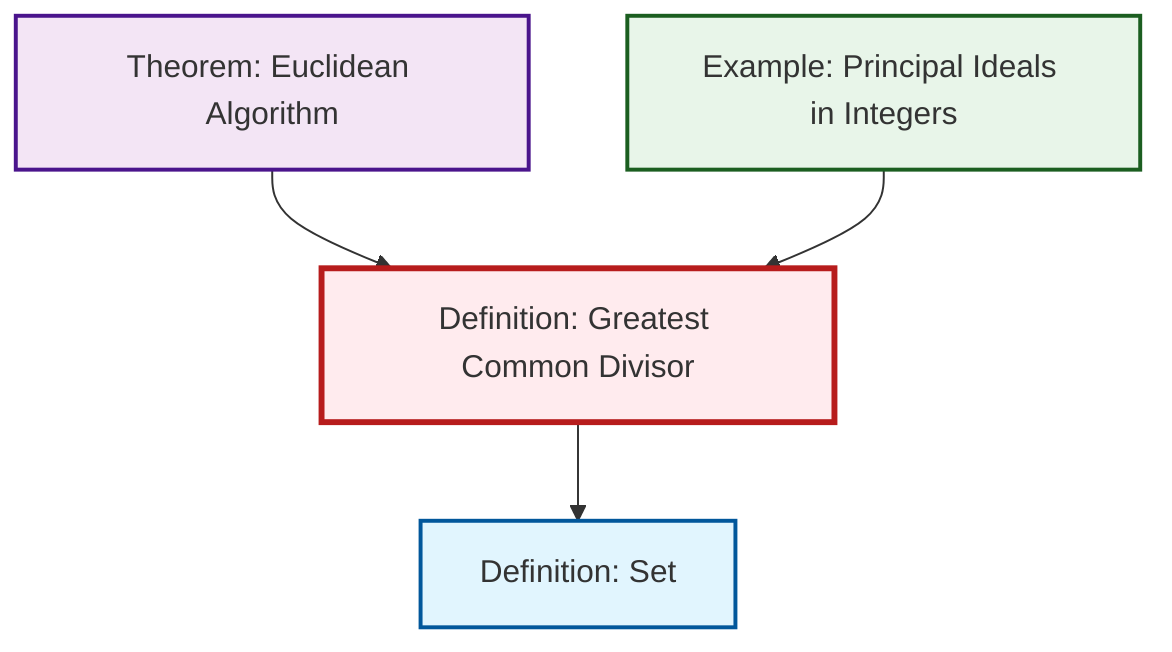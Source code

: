 graph TD
    classDef definition fill:#e1f5fe,stroke:#01579b,stroke-width:2px
    classDef theorem fill:#f3e5f5,stroke:#4a148c,stroke-width:2px
    classDef axiom fill:#fff3e0,stroke:#e65100,stroke-width:2px
    classDef example fill:#e8f5e9,stroke:#1b5e20,stroke-width:2px
    classDef current fill:#ffebee,stroke:#b71c1c,stroke-width:3px
    ex-principal-ideal["Example: Principal Ideals in Integers"]:::example
    thm-euclidean-algorithm["Theorem: Euclidean Algorithm"]:::theorem
    def-set["Definition: Set"]:::definition
    def-gcd["Definition: Greatest Common Divisor"]:::definition
    def-gcd --> def-set
    thm-euclidean-algorithm --> def-gcd
    ex-principal-ideal --> def-gcd
    class def-gcd current